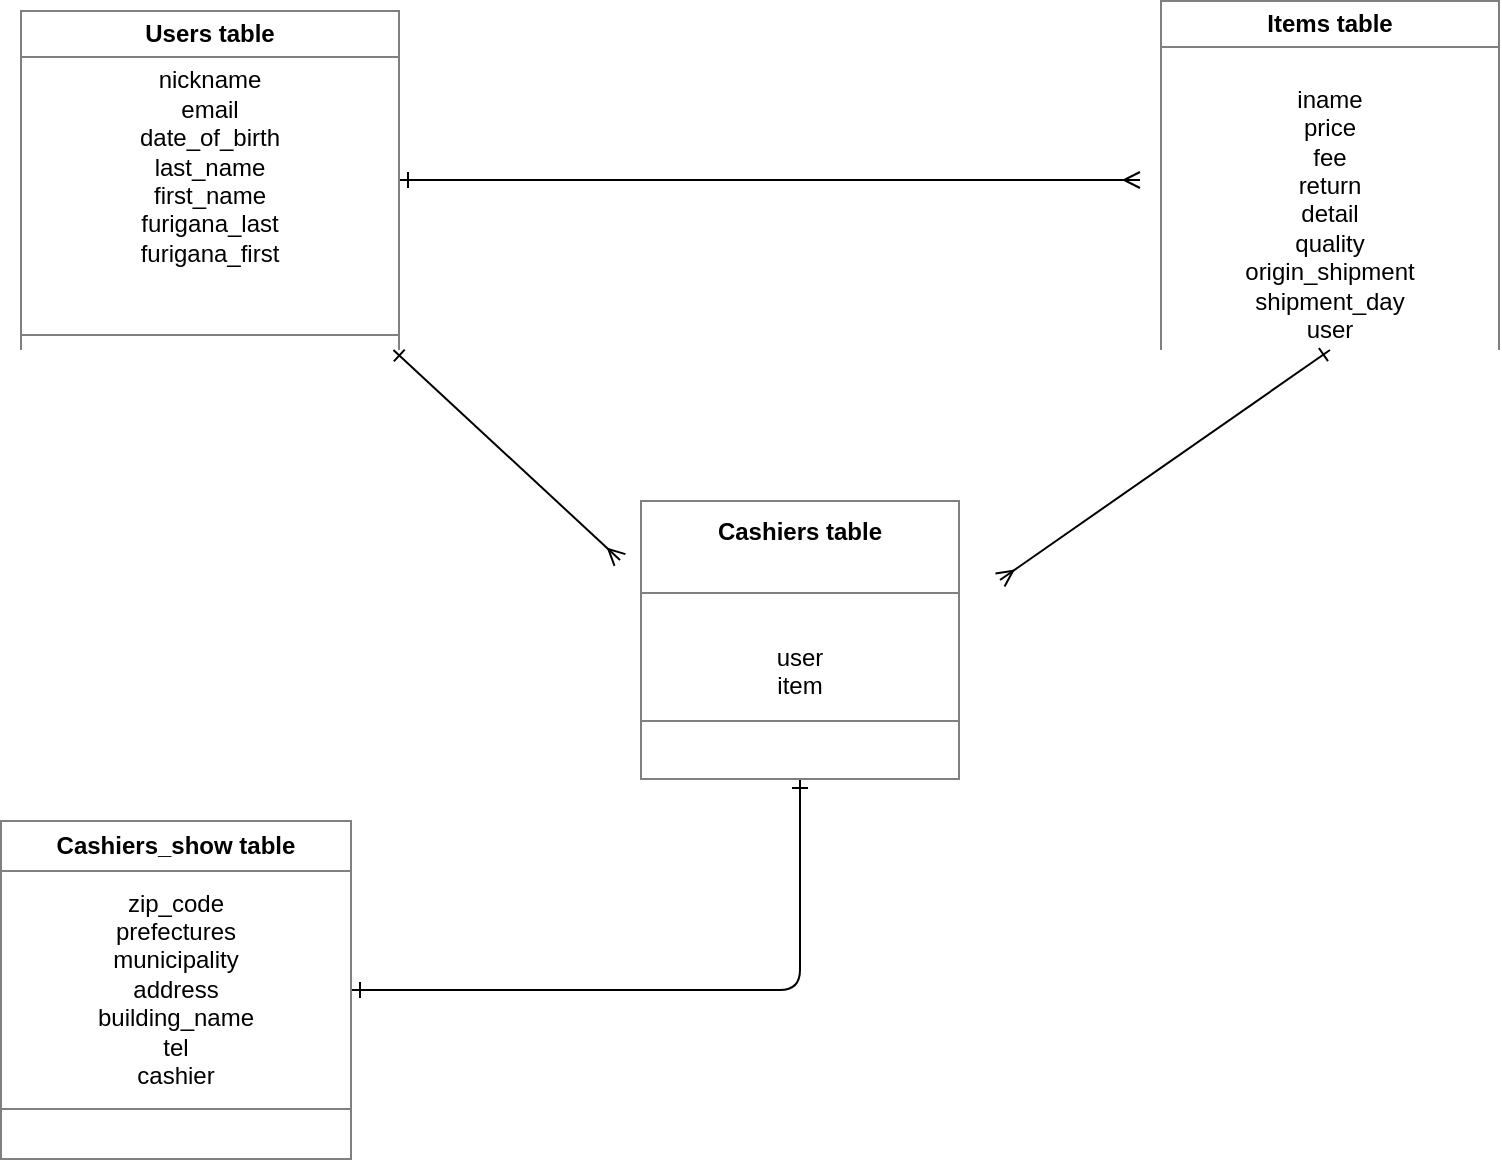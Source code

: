 <mxfile version="13.6.5">
    <diagram id="cRe5QYLz2x16ieVI6abo" name="ページ1">
        <mxGraphModel dx="420" dy="671" grid="1" gridSize="10" guides="1" tooltips="1" connect="1" arrows="1" fold="1" page="1" pageScale="1" pageWidth="827" pageHeight="1169" math="0" shadow="0">
            <root>
                <mxCell id="0"/>
                <mxCell id="1" parent="0"/>
                <mxCell id="41" style="edgeStyle=none;rounded=1;orthogonalLoop=1;jettySize=auto;html=1;endArrow=ERmany;endFill=0;startArrow=ERone;startFill=0;" edge="1" parent="1" source="23">
                    <mxGeometry relative="1" as="geometry">
                        <mxPoint x="600" y="130" as="targetPoint"/>
                    </mxGeometry>
                </mxCell>
                <mxCell id="42" style="edgeStyle=none;rounded=1;orthogonalLoop=1;jettySize=auto;html=1;startArrow=ERone;startFill=0;endArrow=ERmany;endFill=0;" edge="1" parent="1" source="23">
                    <mxGeometry relative="1" as="geometry">
                        <mxPoint x="340" y="320" as="targetPoint"/>
                    </mxGeometry>
                </mxCell>
                <mxCell id="23" value="&lt;table border=&quot;1&quot; width=&quot;100%&quot; cellpadding=&quot;4&quot; style=&quot;width: 100% ; height: 100% ; border-collapse: collapse&quot;&gt;&lt;tbody&gt;&lt;tr&gt;&lt;th align=&quot;center&quot;&gt;Users table&lt;/th&gt;&lt;/tr&gt;&lt;tr&gt;&lt;td align=&quot;center&quot;&gt;nickname&lt;br&gt;email&lt;br&gt;date_of_birth&lt;br&gt;last_name&lt;br&gt;first_name&lt;br&gt;furigana_last&lt;br&gt;furigana_first&lt;br&gt;&lt;br&gt;&lt;br&gt;&lt;/td&gt;&lt;/tr&gt;&lt;tr&gt;&lt;td&gt;&lt;div style=&quot;text-align: center&quot;&gt;&lt;br&gt;&lt;/div&gt;&lt;/td&gt;&lt;/tr&gt;&lt;/tbody&gt;&lt;/table&gt;" style="text;html=1;strokeColor=none;fillColor=none;overflow=fill;" parent="1" vertex="1">
                    <mxGeometry x="40" y="45" width="190" height="170" as="geometry"/>
                </mxCell>
                <mxCell id="43" style="edgeStyle=none;rounded=1;orthogonalLoop=1;jettySize=auto;html=1;exitX=0.5;exitY=1;exitDx=0;exitDy=0;startArrow=ERone;startFill=0;endArrow=ERmany;endFill=0;" edge="1" parent="1" source="24">
                    <mxGeometry relative="1" as="geometry">
                        <mxPoint x="530" y="330" as="targetPoint"/>
                    </mxGeometry>
                </mxCell>
                <mxCell id="24" value="&lt;table border=&quot;1&quot; width=&quot;100%&quot; cellpadding=&quot;4&quot; style=&quot;width: 100% ; height: 100% ; border-collapse: collapse&quot;&gt;&lt;tbody&gt;&lt;tr&gt;&lt;th align=&quot;center&quot;&gt;Items table&lt;/th&gt;&lt;/tr&gt;&lt;tr&gt;&lt;td align=&quot;center&quot;&gt;&lt;br&gt;iname&lt;br&gt;price&lt;br&gt;fee&lt;br&gt;return&lt;br&gt;detail&lt;br&gt;quality&lt;br&gt;origin_shipment&lt;br&gt;shipment_day&lt;br&gt;user&lt;br&gt;&lt;br&gt;&lt;/td&gt;&lt;/tr&gt;&lt;tr&gt;&lt;td align=&quot;center&quot;&gt;&lt;br&gt;&lt;/td&gt;&lt;/tr&gt;&lt;/tbody&gt;&lt;/table&gt;" style="text;html=1;strokeColor=none;fillColor=none;overflow=fill;" parent="1" vertex="1">
                    <mxGeometry x="610" y="40" width="170" height="175" as="geometry"/>
                </mxCell>
                <mxCell id="49" style="edgeStyle=orthogonalEdgeStyle;rounded=1;orthogonalLoop=1;jettySize=auto;html=1;exitX=1;exitY=0.5;exitDx=0;exitDy=0;entryX=0.5;entryY=1;entryDx=0;entryDy=0;startArrow=ERone;startFill=0;endArrow=ERone;endFill=0;" edge="1" parent="1" source="25" target="47">
                    <mxGeometry relative="1" as="geometry"/>
                </mxCell>
                <mxCell id="25" value="&lt;table border=&quot;1&quot; width=&quot;100%&quot; cellpadding=&quot;4&quot; style=&quot;width: 100% ; height: 100% ; border-collapse: collapse&quot;&gt;&lt;tbody&gt;&lt;tr&gt;&lt;th align=&quot;center&quot;&gt;Cashiers_show table&lt;/th&gt;&lt;/tr&gt;&lt;tr&gt;&lt;td align=&quot;center&quot;&gt;zip_code&lt;br&gt;prefectures&lt;br&gt;municipality&lt;br&gt;address&lt;br&gt;building_name&lt;br&gt;tel&lt;br&gt;cashier&lt;/td&gt;&lt;/tr&gt;&lt;tr&gt;&lt;td align=&quot;center&quot;&gt;&lt;br&gt;&lt;/td&gt;&lt;/tr&gt;&lt;/tbody&gt;&lt;/table&gt;" style="text;html=1;strokeColor=none;fillColor=none;overflow=fill;" parent="1" vertex="1">
                    <mxGeometry x="30" y="450" width="176" height="170" as="geometry"/>
                </mxCell>
                <mxCell id="47" value="&lt;table border=&quot;1&quot; width=&quot;100%&quot; cellpadding=&quot;4&quot; style=&quot;width: 100% ; height: 100% ; border-collapse: collapse&quot;&gt;&lt;tbody&gt;&lt;tr&gt;&lt;th align=&quot;center&quot;&gt;Cashiers table&lt;br&gt;&lt;br&gt;&lt;/th&gt;&lt;/tr&gt;&lt;tr&gt;&lt;td align=&quot;center&quot;&gt;&lt;br&gt;user&lt;br&gt;item&lt;/td&gt;&lt;/tr&gt;&lt;tr&gt;&lt;td align=&quot;center&quot;&gt;&lt;br&gt;&lt;/td&gt;&lt;/tr&gt;&lt;/tbody&gt;&lt;/table&gt;" style="text;html=1;strokeColor=none;fillColor=none;overflow=fill;" vertex="1" parent="1">
                    <mxGeometry x="350" y="290" width="160" height="140" as="geometry"/>
                </mxCell>
            </root>
        </mxGraphModel>
    </diagram>
</mxfile>
